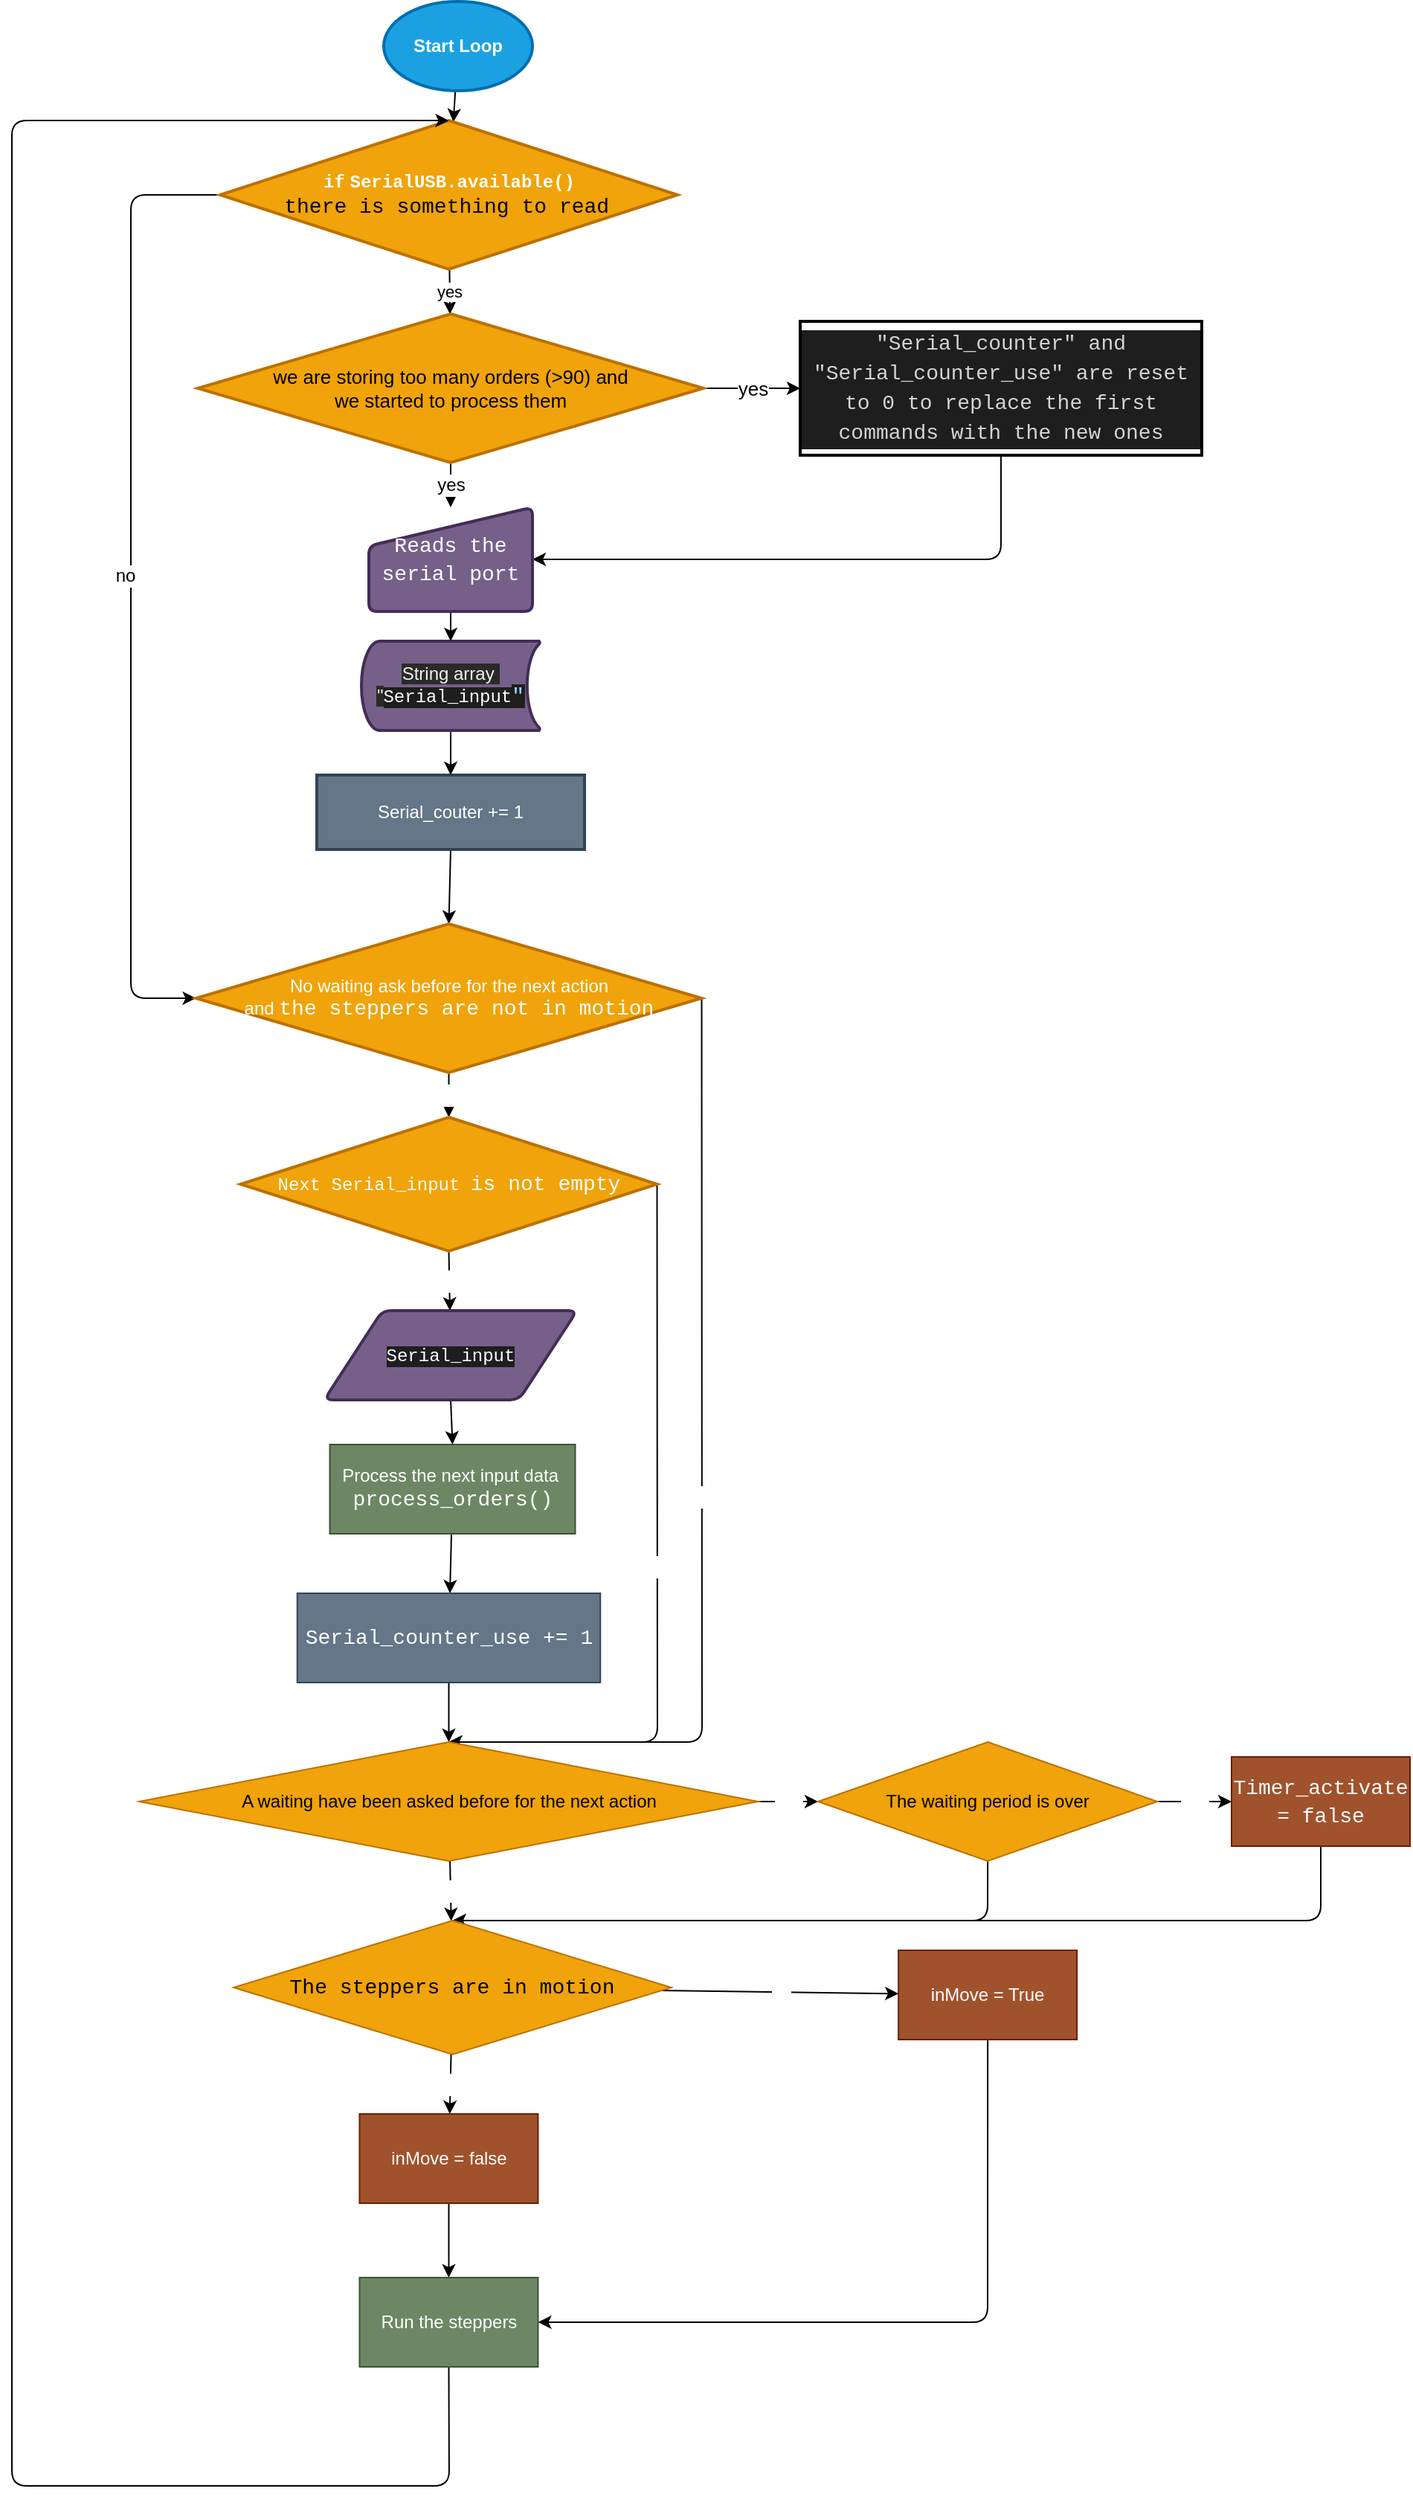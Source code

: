 <mxfile>
    <diagram id="f-4OcCWED6R6jc--z0yt" name="Page-1">
        <mxGraphModel dx="488" dy="378" grid="1" gridSize="10" guides="1" tooltips="1" connect="1" arrows="1" fold="1" page="1" pageScale="1" pageWidth="850" pageHeight="1100" math="0" shadow="0">
            <root>
                <mxCell id="0"/>
                <mxCell id="1" parent="0"/>
                <mxCell id="5" value="" style="edgeStyle=none;html=1;" edge="1" parent="1" source="2" target="4">
                    <mxGeometry relative="1" as="geometry"/>
                </mxCell>
                <mxCell id="2" value="Start Loop" style="strokeWidth=2;html=1;shape=mxgraph.flowchart.start_1;whiteSpace=wrap;fillColor=#1ba1e2;strokeColor=#006EAF;shadow=0;fontStyle=1;fontColor=#ffffff;" vertex="1" parent="1">
                    <mxGeometry x="330" y="50" width="100" height="60" as="geometry"/>
                </mxCell>
                <mxCell id="8" value="yes" style="edgeStyle=none;html=1;" edge="1" parent="1" source="4" target="7">
                    <mxGeometry relative="1" as="geometry"/>
                </mxCell>
                <mxCell id="31" style="edgeStyle=none;html=1;exitX=0;exitY=0.5;exitDx=0;exitDy=0;entryX=0;entryY=0.5;entryDx=0;entryDy=0;entryPerimeter=0;fontSize=12;fontColor=#FFFFFF;" edge="1" parent="1" source="4" target="29">
                    <mxGeometry relative="1" as="geometry">
                        <Array as="points">
                            <mxPoint x="160" y="180"/>
                            <mxPoint x="160" y="720"/>
                        </Array>
                    </mxGeometry>
                </mxCell>
                <mxCell id="32" value="no" style="edgeLabel;html=1;align=center;verticalAlign=middle;resizable=0;points=[];fontSize=12;fontColor=default;" vertex="1" connectable="0" parent="31">
                    <mxGeometry x="-0.019" y="-4" relative="1" as="geometry">
                        <mxPoint as="offset"/>
                    </mxGeometry>
                </mxCell>
                <mxCell id="4" value="&lt;b&gt;&lt;font color=&quot;#ffffff&quot;&gt;&lt;span style=&quot;font-family: &amp;#34;consolas&amp;#34; , &amp;#34;courier new&amp;#34; , monospace&quot;&gt;if&lt;/span&gt;&amp;nbsp;&lt;span style=&quot;font-family: &amp;#34;consolas&amp;#34; , &amp;#34;courier new&amp;#34; , monospace&quot;&gt;SerialUSB&lt;/span&gt;&lt;span style=&quot;font-family: &amp;#34;consolas&amp;#34; , &amp;#34;courier new&amp;#34; , monospace&quot;&gt;.&lt;/span&gt;&lt;span style=&quot;font-family: &amp;#34;consolas&amp;#34; , &amp;#34;courier new&amp;#34; , monospace&quot;&gt;available&lt;/span&gt;&lt;span style=&quot;font-family: &amp;#34;consolas&amp;#34; , &amp;#34;courier new&amp;#34; , monospace&quot;&gt;()&lt;br&gt;&lt;/span&gt;&lt;/font&gt;&lt;/b&gt;&lt;span style=&quot;font-family: &amp;#34;consolas&amp;#34; , &amp;#34;courier new&amp;#34; , monospace ; font-size: 14px&quot;&gt;there is something to read&lt;/span&gt;&lt;b&gt;&amp;nbsp;&lt;/b&gt;&lt;b&gt;&lt;font color=&quot;#ffffff&quot;&gt;&lt;span style=&quot;font-family: &amp;#34;consolas&amp;#34; , &amp;#34;courier new&amp;#34; , monospace&quot;&gt;&lt;br&gt;&lt;/span&gt;&lt;/font&gt;&lt;/b&gt;" style="rhombus;whiteSpace=wrap;html=1;strokeWidth=2;fillColor=#f0a30a;fontColor=#000000;strokeColor=#BD7000;" vertex="1" parent="1">
                    <mxGeometry x="220" y="130" width="307.5" height="100" as="geometry"/>
                </mxCell>
                <mxCell id="11" value="yes" style="edgeStyle=none;html=1;exitX=1;exitY=0.5;exitDx=0;exitDy=0;entryX=0;entryY=0.5;entryDx=0;entryDy=0;fontSize=13;" edge="1" parent="1" source="7" target="9">
                    <mxGeometry relative="1" as="geometry"/>
                </mxCell>
                <mxCell id="ewLmPxnR2DQE1yZnhy_t-36" value="yes" style="edgeStyle=none;html=1;exitX=0.5;exitY=1;exitDx=0;exitDy=0;entryX=0.5;entryY=0;entryDx=0;entryDy=0;fontSize=12;fontColor=default;" edge="1" parent="1" source="7" target="22">
                    <mxGeometry relative="1" as="geometry"/>
                </mxCell>
                <mxCell id="7" value="&lt;font style=&quot;font-size: 13px&quot;&gt;we are storing too many orders (&amp;gt;90)&amp;nbsp;and &lt;br&gt;we started to process them&lt;/font&gt;" style="rhombus;whiteSpace=wrap;html=1;strokeWidth=2;fillColor=#f0a30a;fontColor=#000000;strokeColor=#BD7000;" vertex="1" parent="1">
                    <mxGeometry x="205" y="260" width="340" height="100" as="geometry"/>
                </mxCell>
                <mxCell id="26" style="edgeStyle=none;html=1;exitX=0.5;exitY=1;exitDx=0;exitDy=0;entryX=1;entryY=0.5;entryDx=0;entryDy=0;fontSize=12;fontColor=#FFFFFF;" edge="1" parent="1" source="9" target="22">
                    <mxGeometry relative="1" as="geometry">
                        <Array as="points">
                            <mxPoint x="745" y="425"/>
                        </Array>
                    </mxGeometry>
                </mxCell>
                <mxCell id="9" value="&lt;div style=&quot;background-color: rgb(30 , 30 , 30) ; line-height: 19px&quot;&gt;&lt;font color=&quot;#d4d4d4&quot; face=&quot;consolas, courier new, monospace&quot;&gt;&lt;span style=&quot;font-size: 14px&quot;&gt;&quot;Serial_counter&quot; and &quot;Serial_counter_use&quot; are reset to 0 to replace the first commands with the new ones&lt;/span&gt;&lt;/font&gt;&lt;br&gt;&lt;/div&gt;" style="whiteSpace=wrap;html=1;strokeWidth=2;" vertex="1" parent="1">
                    <mxGeometry x="610" y="265" width="270" height="90" as="geometry"/>
                </mxCell>
                <mxCell id="30" style="edgeStyle=none;html=1;exitX=0.5;exitY=1;exitDx=0;exitDy=0;entryX=0.5;entryY=0;entryDx=0;entryDy=0;entryPerimeter=0;fontSize=12;fontColor=#FFFFFF;" edge="1" parent="1" source="15" target="29">
                    <mxGeometry relative="1" as="geometry"/>
                </mxCell>
                <mxCell id="15" value="&lt;span style=&quot;color: rgb(255 , 255 , 255)&quot;&gt;Serial_couter += 1&lt;/span&gt;" style="whiteSpace=wrap;html=1;strokeWidth=2;fillColor=#647687;fontColor=#ffffff;strokeColor=#314354;" vertex="1" parent="1">
                    <mxGeometry x="285" y="570" width="180" height="50" as="geometry"/>
                </mxCell>
                <mxCell id="28" style="edgeStyle=none;html=1;exitX=0.5;exitY=1;exitDx=0;exitDy=0;exitPerimeter=0;entryX=0.5;entryY=0;entryDx=0;entryDy=0;fontSize=12;fontColor=#FFFFFF;" edge="1" parent="1" source="21" target="15">
                    <mxGeometry relative="1" as="geometry"/>
                </mxCell>
                <mxCell id="21" value="&lt;span style=&quot;color: rgb(240 , 240 , 240) ; font-family: &amp;#34;helvetica&amp;#34; ; font-size: 12px ; font-style: normal ; font-weight: 400 ; letter-spacing: normal ; text-align: center ; text-indent: 0px ; text-transform: none ; word-spacing: 0px ; background-color: rgb(42 , 42 , 42)&quot;&gt;String array&amp;nbsp; &quot;&lt;/span&gt;&lt;span style=&quot;color: rgb(240 , 240 , 240) ; font-size: 12px ; font-style: normal ; font-weight: 400 ; letter-spacing: normal ; text-align: center ; text-indent: 0px ; text-transform: none ; word-spacing: 0px ; background-color: rgb(30 , 30 , 30) ; font-family: &amp;#34;consolas&amp;#34; , &amp;#34;courier new&amp;#34; , monospace&quot;&gt;&lt;font color=&quot;#ffffff&quot;&gt;Serial_input&lt;/font&gt;&lt;/span&gt;&lt;span style=&quot;font-style: normal ; font-weight: 400 ; letter-spacing: normal ; text-align: center ; text-indent: 0px ; text-transform: none ; word-spacing: 0px ; color: rgb(156 , 220 , 254) ; background-color: rgb(30 , 30 , 30) ; font-family: &amp;#34;consolas&amp;#34; , &amp;#34;courier new&amp;#34; , monospace ; font-size: 14px&quot;&gt;&quot;&lt;/span&gt;" style="strokeWidth=2;html=1;shape=mxgraph.flowchart.stored_data;whiteSpace=wrap;shadow=0;fontSize=12;fontColor=#ffffff;fillColor=#76608a;strokeColor=#432D57;" vertex="1" parent="1">
                    <mxGeometry x="315" y="480" width="120" height="60" as="geometry"/>
                </mxCell>
                <mxCell id="27" style="edgeStyle=none;html=1;exitX=0.5;exitY=1;exitDx=0;exitDy=0;entryX=0.5;entryY=0;entryDx=0;entryDy=0;entryPerimeter=0;fontSize=12;fontColor=#FFFFFF;" edge="1" parent="1" source="22" target="21">
                    <mxGeometry relative="1" as="geometry"/>
                </mxCell>
                <mxCell id="22" value="&lt;p style=&quot;font-family: &amp;#34;consolas&amp;#34; , &amp;#34;courier new&amp;#34; , monospace ; font-size: 14px ; line-height: 19px&quot;&gt;Reads the&lt;br&gt;serial port&lt;/p&gt;" style="html=1;strokeWidth=2;shape=manualInput;whiteSpace=wrap;rounded=1;size=26;arcSize=11;shadow=0;fontSize=12;fontColor=#ffffff;fillColor=#76608a;strokeColor=#432D57;" vertex="1" parent="1">
                    <mxGeometry x="320" y="390" width="110" height="70" as="geometry"/>
                </mxCell>
                <mxCell id="T50aEVcokCgWjYUZ_jQx-34" value="yes" style="edgeStyle=none;html=1;fontSize=12;fontColor=#FFFFFF;" edge="1" parent="1" source="29" target="T50aEVcokCgWjYUZ_jQx-33">
                    <mxGeometry relative="1" as="geometry"/>
                </mxCell>
                <mxCell id="T50aEVcokCgWjYUZ_jQx-62" value="no" style="edgeStyle=none;html=1;exitX=1;exitY=0.5;exitDx=0;exitDy=0;exitPerimeter=0;entryX=0.5;entryY=0;entryDx=0;entryDy=0;fontSize=12;fontColor=#FFFFFF;" edge="1" parent="1" source="29" target="T50aEVcokCgWjYUZ_jQx-44">
                    <mxGeometry relative="1" as="geometry">
                        <Array as="points">
                            <mxPoint x="544" y="1220"/>
                        </Array>
                    </mxGeometry>
                </mxCell>
                <mxCell id="29" value="&lt;font color=&quot;#ffffff&quot;&gt;No waiting ask before for the next action&lt;br&gt;&lt;/font&gt;&lt;font color=&quot;#ffffff&quot;&gt;and&amp;nbsp;&lt;/font&gt;&lt;span style=&quot;font-family: &amp;#34;consolas&amp;#34; , &amp;#34;courier new&amp;#34; , monospace ; font-size: 14px&quot;&gt;&lt;font color=&quot;#ffffff&quot;&gt;the steppers are not in motion&lt;/font&gt;&lt;/span&gt;&lt;font color=&quot;#ffffff&quot;&gt;&lt;br&gt;&lt;/font&gt;" style="strokeWidth=2;html=1;shape=mxgraph.flowchart.decision;whiteSpace=wrap;shadow=0;labelBackgroundColor=none;fontSize=12;fontColor=#000000;fillColor=#f0a30a;strokeColor=#BD7000;" vertex="1" parent="1">
                    <mxGeometry x="203.75" y="670" width="340" height="100" as="geometry"/>
                </mxCell>
                <mxCell id="T50aEVcokCgWjYUZ_jQx-41" value="yes" style="edgeStyle=none;html=1;exitX=0.5;exitY=1;exitDx=0;exitDy=0;fontSize=12;fontColor=#FFFFFF;" edge="1" parent="1" source="T50aEVcokCgWjYUZ_jQx-33" target="T50aEVcokCgWjYUZ_jQx-37">
                    <mxGeometry relative="1" as="geometry"/>
                </mxCell>
                <mxCell id="T50aEVcokCgWjYUZ_jQx-63" value="no" style="edgeStyle=none;html=1;exitX=1;exitY=0.5;exitDx=0;exitDy=0;entryX=0.5;entryY=0;entryDx=0;entryDy=0;fontSize=12;fontColor=#FFFFFF;" edge="1" parent="1" source="T50aEVcokCgWjYUZ_jQx-33" target="T50aEVcokCgWjYUZ_jQx-44">
                    <mxGeometry relative="1" as="geometry">
                        <Array as="points">
                            <mxPoint x="514" y="1220"/>
                        </Array>
                    </mxGeometry>
                </mxCell>
                <mxCell id="T50aEVcokCgWjYUZ_jQx-33" value="&lt;span style=&quot;color: rgb(255 , 255 , 255) ; font-family: &amp;#34;consolas&amp;#34; , &amp;#34;courier new&amp;#34; , monospace&quot;&gt;Next Serial_input&amp;nbsp;&lt;/span&gt;&lt;span style=&quot;color: rgb(255 , 255 , 255) ; font-family: &amp;#34;consolas&amp;#34; , &amp;#34;courier new&amp;#34; , monospace ; font-size: 14px&quot;&gt;is not empty&lt;/span&gt;&lt;span style=&quot;color: rgb(255 , 255 , 255) ; font-family: &amp;#34;consolas&amp;#34; , &amp;#34;courier new&amp;#34; , monospace&quot;&gt;&lt;br&gt;&lt;/span&gt;" style="rhombus;whiteSpace=wrap;html=1;fontColor=#000000;strokeWidth=2;shadow=0;labelBackgroundColor=none;fillColor=#f0a30a;strokeColor=#BD7000;" vertex="1" parent="1">
                    <mxGeometry x="233.75" y="800" width="280" height="90" as="geometry"/>
                </mxCell>
                <mxCell id="T50aEVcokCgWjYUZ_jQx-40" style="edgeStyle=none;html=1;exitX=0.5;exitY=1;exitDx=0;exitDy=0;entryX=0.5;entryY=0;entryDx=0;entryDy=0;fontSize=12;fontColor=#FFFFFF;" edge="1" parent="1" source="T50aEVcokCgWjYUZ_jQx-37" target="T50aEVcokCgWjYUZ_jQx-39">
                    <mxGeometry relative="1" as="geometry"/>
                </mxCell>
                <mxCell id="T50aEVcokCgWjYUZ_jQx-37" value="&lt;span style=&quot;font-family: &amp;#34;consolas&amp;#34; , &amp;#34;courier new&amp;#34; , monospace ; background-color: rgb(30 , 30 , 30)&quot;&gt;Serial_input&lt;/span&gt;" style="shape=parallelogram;html=1;strokeWidth=2;perimeter=parallelogramPerimeter;whiteSpace=wrap;rounded=1;arcSize=12;size=0.23;shadow=0;labelBackgroundColor=none;fontSize=12;fontColor=#ffffff;fillColor=#76608a;strokeColor=#432D57;" vertex="1" parent="1">
                    <mxGeometry x="290" y="930" width="170" height="60" as="geometry"/>
                </mxCell>
                <mxCell id="T50aEVcokCgWjYUZ_jQx-43" value="" style="edgeStyle=none;html=1;fontSize=12;fontColor=#FFFFFF;" edge="1" parent="1" source="T50aEVcokCgWjYUZ_jQx-39" target="T50aEVcokCgWjYUZ_jQx-42">
                    <mxGeometry relative="1" as="geometry"/>
                </mxCell>
                <mxCell id="T50aEVcokCgWjYUZ_jQx-39" value="Process the next input data&amp;nbsp;&lt;br&gt;&lt;div style=&quot;font-family: &amp;#34;consolas&amp;#34; , &amp;#34;courier new&amp;#34; , monospace ; font-size: 14px ; line-height: 19px&quot;&gt;process_orders()&lt;/div&gt;" style="rounded=0;whiteSpace=wrap;html=1;shadow=0;labelBackgroundColor=none;fontSize=12;fontColor=#ffffff;strokeColor=#3A5431;fillColor=#6d8764;" vertex="1" parent="1">
                    <mxGeometry x="293.75" y="1020" width="165" height="60" as="geometry"/>
                </mxCell>
                <mxCell id="T50aEVcokCgWjYUZ_jQx-45" value="" style="edgeStyle=none;html=1;fontSize=12;fontColor=#FFFFFF;" edge="1" parent="1" source="T50aEVcokCgWjYUZ_jQx-42" target="T50aEVcokCgWjYUZ_jQx-44">
                    <mxGeometry relative="1" as="geometry"/>
                </mxCell>
                <mxCell id="T50aEVcokCgWjYUZ_jQx-42" value="&lt;p style=&quot;font-family: &amp;#34;consolas&amp;#34; , &amp;#34;courier new&amp;#34; , monospace ; font-size: 14px ; line-height: 19px&quot;&gt;Serial_counter_use += 1&lt;/p&gt;" style="whiteSpace=wrap;html=1;fontColor=#ffffff;rounded=0;shadow=0;labelBackgroundColor=none;fillColor=#647687;strokeColor=#314354;" vertex="1" parent="1">
                    <mxGeometry x="271.87" y="1120" width="203.75" height="60" as="geometry"/>
                </mxCell>
                <mxCell id="T50aEVcokCgWjYUZ_jQx-47" value="yes" style="edgeStyle=none;html=1;fontSize=12;fontColor=#FFFFFF;" edge="1" parent="1" source="T50aEVcokCgWjYUZ_jQx-44" target="T50aEVcokCgWjYUZ_jQx-46">
                    <mxGeometry relative="1" as="geometry"/>
                </mxCell>
                <mxCell id="T50aEVcokCgWjYUZ_jQx-52" value="no" style="edgeStyle=none;html=1;fontSize=12;fontColor=#FFFFFF;" edge="1" parent="1" source="T50aEVcokCgWjYUZ_jQx-44" target="T50aEVcokCgWjYUZ_jQx-51">
                    <mxGeometry relative="1" as="geometry"/>
                </mxCell>
                <mxCell id="T50aEVcokCgWjYUZ_jQx-44" value="A waiting have been asked before for the next action" style="rhombus;whiteSpace=wrap;html=1;fontColor=#000000;rounded=0;shadow=0;labelBackgroundColor=none;fillColor=#f0a30a;strokeColor=#BD7000;" vertex="1" parent="1">
                    <mxGeometry x="165.61" y="1220" width="416.26" height="80" as="geometry"/>
                </mxCell>
                <mxCell id="T50aEVcokCgWjYUZ_jQx-49" value="yes" style="edgeStyle=none;html=1;fontSize=12;fontColor=#FFFFFF;" edge="1" parent="1" source="T50aEVcokCgWjYUZ_jQx-46" target="T50aEVcokCgWjYUZ_jQx-48">
                    <mxGeometry relative="1" as="geometry"/>
                </mxCell>
                <mxCell id="T50aEVcokCgWjYUZ_jQx-57" style="edgeStyle=none;html=1;exitX=0.5;exitY=1;exitDx=0;exitDy=0;entryX=0.5;entryY=0;entryDx=0;entryDy=0;fontSize=12;fontColor=#FFFFFF;" edge="1" parent="1" source="T50aEVcokCgWjYUZ_jQx-46" target="T50aEVcokCgWjYUZ_jQx-51">
                    <mxGeometry relative="1" as="geometry">
                        <Array as="points">
                            <mxPoint x="736" y="1340"/>
                        </Array>
                    </mxGeometry>
                </mxCell>
                <mxCell id="T50aEVcokCgWjYUZ_jQx-46" value="The waiting period is over" style="rhombus;whiteSpace=wrap;html=1;fontColor=#000000;rounded=0;shadow=0;labelBackgroundColor=none;fillColor=#f0a30a;strokeColor=#BD7000;" vertex="1" parent="1">
                    <mxGeometry x="622" y="1220" width="228.13" height="80" as="geometry"/>
                </mxCell>
                <mxCell id="T50aEVcokCgWjYUZ_jQx-58" style="edgeStyle=none;html=1;exitX=0.5;exitY=1;exitDx=0;exitDy=0;fontSize=12;fontColor=#FFFFFF;entryX=0.5;entryY=0;entryDx=0;entryDy=0;" edge="1" parent="1" source="T50aEVcokCgWjYUZ_jQx-48" target="T50aEVcokCgWjYUZ_jQx-51">
                    <mxGeometry relative="1" as="geometry">
                        <mxPoint x="730" y="1340" as="targetPoint"/>
                        <Array as="points">
                            <mxPoint x="960" y="1340"/>
                        </Array>
                    </mxGeometry>
                </mxCell>
                <mxCell id="T50aEVcokCgWjYUZ_jQx-48" value="&lt;p style=&quot;font-family: &amp;#34;consolas&amp;#34; , &amp;#34;courier new&amp;#34; , monospace ; font-size: 14px ; line-height: 19px&quot;&gt;Timer_activate = false&lt;/p&gt;" style="whiteSpace=wrap;html=1;fontColor=#ffffff;rounded=0;shadow=0;labelBackgroundColor=none;fillColor=#a0522d;strokeColor=#6D1F00;" vertex="1" parent="1">
                    <mxGeometry x="900.005" y="1230" width="120" height="60" as="geometry"/>
                </mxCell>
                <mxCell id="T50aEVcokCgWjYUZ_jQx-54" value="yes" style="edgeStyle=none;html=1;fontSize=12;fontColor=#FFFFFF;" edge="1" parent="1" source="T50aEVcokCgWjYUZ_jQx-51" target="T50aEVcokCgWjYUZ_jQx-53">
                    <mxGeometry relative="1" as="geometry"/>
                </mxCell>
                <mxCell id="T50aEVcokCgWjYUZ_jQx-56" value="no" style="edgeStyle=none;html=1;fontSize=12;fontColor=#FFFFFF;" edge="1" parent="1" source="T50aEVcokCgWjYUZ_jQx-51" target="T50aEVcokCgWjYUZ_jQx-55">
                    <mxGeometry relative="1" as="geometry"/>
                </mxCell>
                <mxCell id="T50aEVcokCgWjYUZ_jQx-51" value="&lt;p style=&quot;font-family: &amp;#34;consolas&amp;#34; , &amp;#34;courier new&amp;#34; , monospace ; font-size: 14px ; line-height: 19px&quot;&gt;The steppers are in motion&lt;/p&gt;" style="rhombus;whiteSpace=wrap;html=1;fontColor=#000000;rounded=0;shadow=0;labelBackgroundColor=none;fillColor=#f0a30a;strokeColor=#BD7000;" vertex="1" parent="1">
                    <mxGeometry x="229.06" y="1340" width="294.39" height="90" as="geometry"/>
                </mxCell>
                <mxCell id="T50aEVcokCgWjYUZ_jQx-60" value="" style="edgeStyle=none;html=1;fontSize=12;fontColor=#FFFFFF;" edge="1" parent="1" source="T50aEVcokCgWjYUZ_jQx-53" target="T50aEVcokCgWjYUZ_jQx-59">
                    <mxGeometry relative="1" as="geometry"/>
                </mxCell>
                <mxCell id="T50aEVcokCgWjYUZ_jQx-53" value="inMove = false" style="whiteSpace=wrap;html=1;fontColor=#ffffff;rounded=0;shadow=0;labelBackgroundColor=none;fillColor=#a0522d;strokeColor=#6D1F00;" vertex="1" parent="1">
                    <mxGeometry x="313.735" y="1470" width="120" height="60" as="geometry"/>
                </mxCell>
                <mxCell id="T50aEVcokCgWjYUZ_jQx-61" style="edgeStyle=none;html=1;exitX=0.5;exitY=1;exitDx=0;exitDy=0;entryX=1;entryY=0.5;entryDx=0;entryDy=0;fontSize=12;fontColor=#FFFFFF;" edge="1" parent="1" source="T50aEVcokCgWjYUZ_jQx-55" target="T50aEVcokCgWjYUZ_jQx-59">
                    <mxGeometry relative="1" as="geometry">
                        <Array as="points">
                            <mxPoint x="736" y="1610"/>
                        </Array>
                    </mxGeometry>
                </mxCell>
                <mxCell id="T50aEVcokCgWjYUZ_jQx-55" value="inMove = True" style="whiteSpace=wrap;html=1;fontColor=#ffffff;rounded=0;shadow=0;labelBackgroundColor=none;fillColor=#a0522d;strokeColor=#6D1F00;" vertex="1" parent="1">
                    <mxGeometry x="676.065" y="1360" width="120" height="60" as="geometry"/>
                </mxCell>
                <mxCell id="T50aEVcokCgWjYUZ_jQx-64" style="edgeStyle=none;html=1;exitX=0.5;exitY=1;exitDx=0;exitDy=0;fontSize=12;fontColor=#FFFFFF;entryX=0.5;entryY=0;entryDx=0;entryDy=0;" edge="1" parent="1" source="T50aEVcokCgWjYUZ_jQx-59" target="4">
                    <mxGeometry relative="1" as="geometry">
                        <mxPoint x="80" y="120" as="targetPoint"/>
                        <Array as="points">
                            <mxPoint x="374" y="1720"/>
                            <mxPoint x="80" y="1720"/>
                            <mxPoint x="80" y="130"/>
                        </Array>
                    </mxGeometry>
                </mxCell>
                <mxCell id="T50aEVcokCgWjYUZ_jQx-59" value="Run the steppers" style="whiteSpace=wrap;html=1;fontColor=#ffffff;rounded=0;shadow=0;labelBackgroundColor=none;fillColor=#6d8764;strokeColor=#3A5431;" vertex="1" parent="1">
                    <mxGeometry x="313.735" y="1580" width="120" height="60" as="geometry"/>
                </mxCell>
            </root>
        </mxGraphModel>
    </diagram>
    <diagram id="KIxj4HWN35iXXTfe72I-" name="Page-2">
        <mxGraphModel dx="878" dy="680" grid="1" gridSize="10" guides="1" tooltips="1" connect="1" arrows="1" fold="1" page="1" pageScale="1" pageWidth="850" pageHeight="1100" math="0" shadow="0">
            <root>
                <mxCell id="MVSZyjxfd7O8D1zOzFvq-0"/>
                <mxCell id="MVSZyjxfd7O8D1zOzFvq-1" parent="MVSZyjxfd7O8D1zOzFvq-0"/>
            </root>
        </mxGraphModel>
    </diagram>
</mxfile>